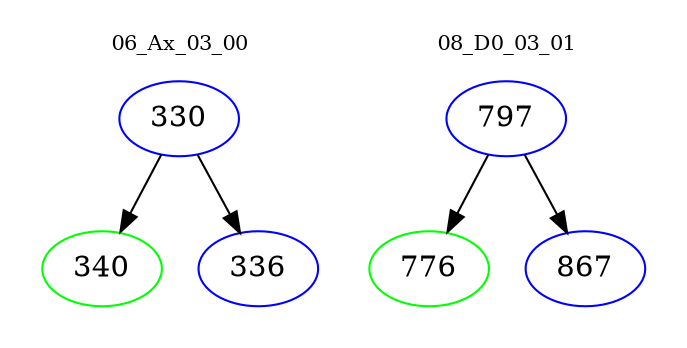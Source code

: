 digraph{
subgraph cluster_0 {
color = white
label = "06_Ax_03_00";
fontsize=10;
T0_330 [label="330", color="blue"]
T0_330 -> T0_340 [color="black"]
T0_340 [label="340", color="green"]
T0_330 -> T0_336 [color="black"]
T0_336 [label="336", color="blue"]
}
subgraph cluster_1 {
color = white
label = "08_D0_03_01";
fontsize=10;
T1_797 [label="797", color="blue"]
T1_797 -> T1_776 [color="black"]
T1_776 [label="776", color="green"]
T1_797 -> T1_867 [color="black"]
T1_867 [label="867", color="blue"]
}
}
